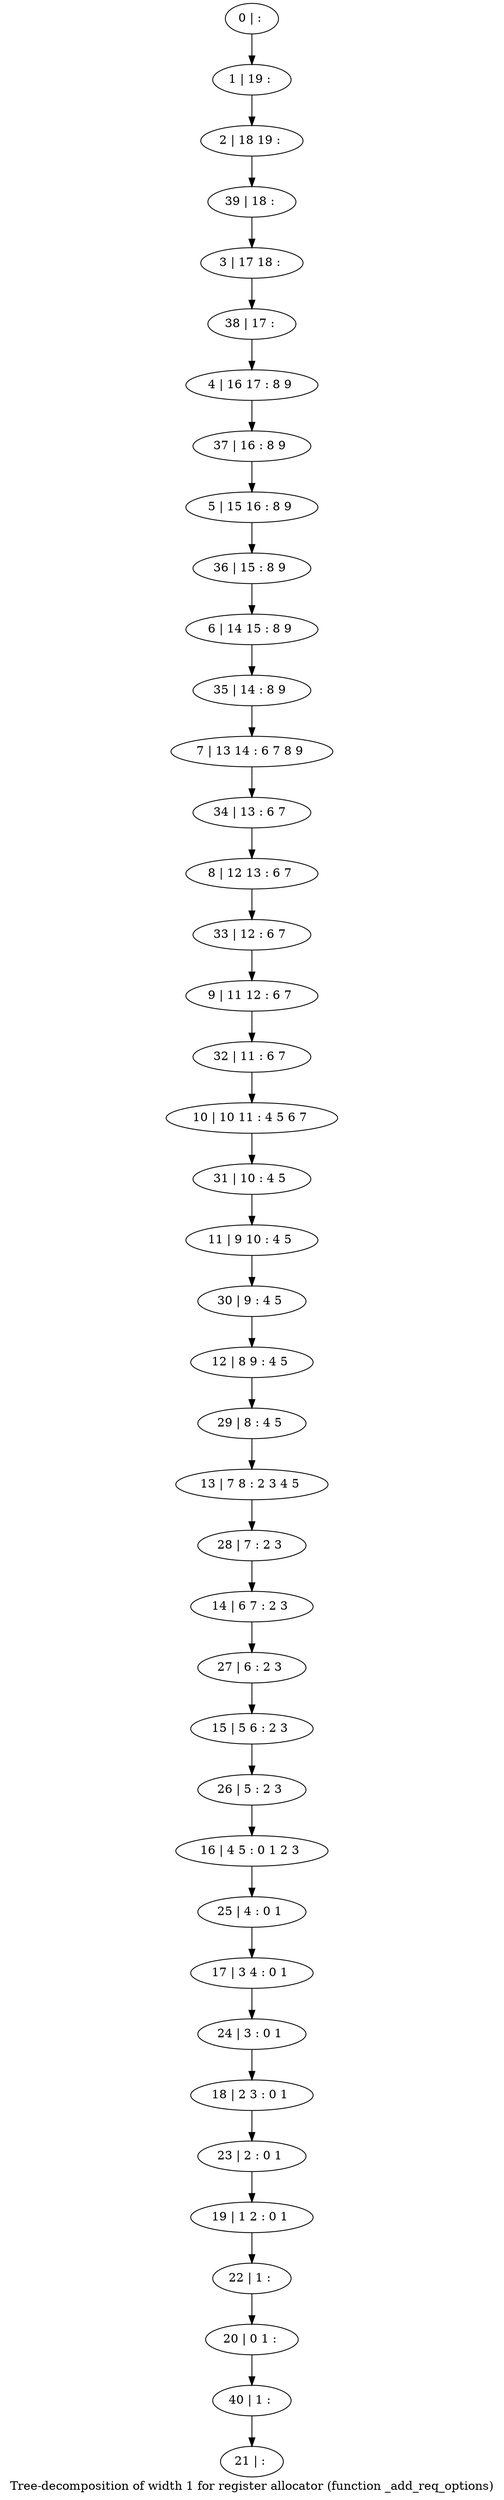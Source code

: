 digraph G {
graph [label="Tree-decomposition of width 1 for register allocator (function _add_req_options)"]
0[label="0 | : "];
1[label="1 | 19 : "];
2[label="2 | 18 19 : "];
3[label="3 | 17 18 : "];
4[label="4 | 16 17 : 8 9 "];
5[label="5 | 15 16 : 8 9 "];
6[label="6 | 14 15 : 8 9 "];
7[label="7 | 13 14 : 6 7 8 9 "];
8[label="8 | 12 13 : 6 7 "];
9[label="9 | 11 12 : 6 7 "];
10[label="10 | 10 11 : 4 5 6 7 "];
11[label="11 | 9 10 : 4 5 "];
12[label="12 | 8 9 : 4 5 "];
13[label="13 | 7 8 : 2 3 4 5 "];
14[label="14 | 6 7 : 2 3 "];
15[label="15 | 5 6 : 2 3 "];
16[label="16 | 4 5 : 0 1 2 3 "];
17[label="17 | 3 4 : 0 1 "];
18[label="18 | 2 3 : 0 1 "];
19[label="19 | 1 2 : 0 1 "];
20[label="20 | 0 1 : "];
21[label="21 | : "];
22[label="22 | 1 : "];
23[label="23 | 2 : 0 1 "];
24[label="24 | 3 : 0 1 "];
25[label="25 | 4 : 0 1 "];
26[label="26 | 5 : 2 3 "];
27[label="27 | 6 : 2 3 "];
28[label="28 | 7 : 2 3 "];
29[label="29 | 8 : 4 5 "];
30[label="30 | 9 : 4 5 "];
31[label="31 | 10 : 4 5 "];
32[label="32 | 11 : 6 7 "];
33[label="33 | 12 : 6 7 "];
34[label="34 | 13 : 6 7 "];
35[label="35 | 14 : 8 9 "];
36[label="36 | 15 : 8 9 "];
37[label="37 | 16 : 8 9 "];
38[label="38 | 17 : "];
39[label="39 | 18 : "];
40[label="40 | 1 : "];
0->1 ;
1->2 ;
22->20 ;
19->22 ;
23->19 ;
18->23 ;
24->18 ;
17->24 ;
25->17 ;
16->25 ;
26->16 ;
15->26 ;
27->15 ;
14->27 ;
28->14 ;
13->28 ;
29->13 ;
12->29 ;
30->12 ;
11->30 ;
31->11 ;
10->31 ;
32->10 ;
9->32 ;
33->9 ;
8->33 ;
34->8 ;
7->34 ;
35->7 ;
6->35 ;
36->6 ;
5->36 ;
37->5 ;
4->37 ;
38->4 ;
3->38 ;
39->3 ;
2->39 ;
40->21 ;
20->40 ;
}

